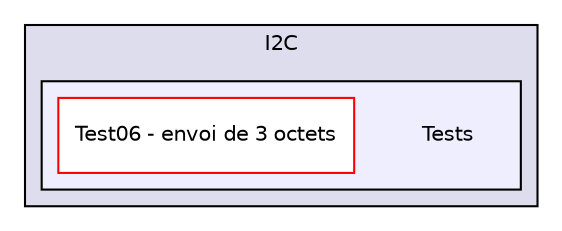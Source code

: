 digraph "/media/nicolas/A600540B0053E13B/Users/nicolas/Documents/Ecole/ISEN/Projet/Coupe de France/Module Cerveau/I2C/Tests" {
  compound=true
  node [ fontsize="10", fontname="Helvetica"];
  edge [ labelfontsize="10", labelfontname="Helvetica"];
  subgraph clusterdir_d54d14543ffb2026c54fba82978d70e8 {
    graph [ bgcolor="#ddddee", pencolor="black", label="I2C" fontname="Helvetica", fontsize="10", URL="dir_d54d14543ffb2026c54fba82978d70e8.html"]
  subgraph clusterdir_acd1457a383adf4c1471d85a76625613 {
    graph [ bgcolor="#eeeeff", pencolor="black", label="" URL="dir_acd1457a383adf4c1471d85a76625613.html"];
    dir_acd1457a383adf4c1471d85a76625613 [shape=plaintext label="Tests"];
    dir_fa012d8eff4d9d2f763ca569015fa624 [shape=box label="Test06 - envoi de 3 octets" color="red" fillcolor="white" style="filled" URL="dir_fa012d8eff4d9d2f763ca569015fa624.html"];
  }
  }
}
